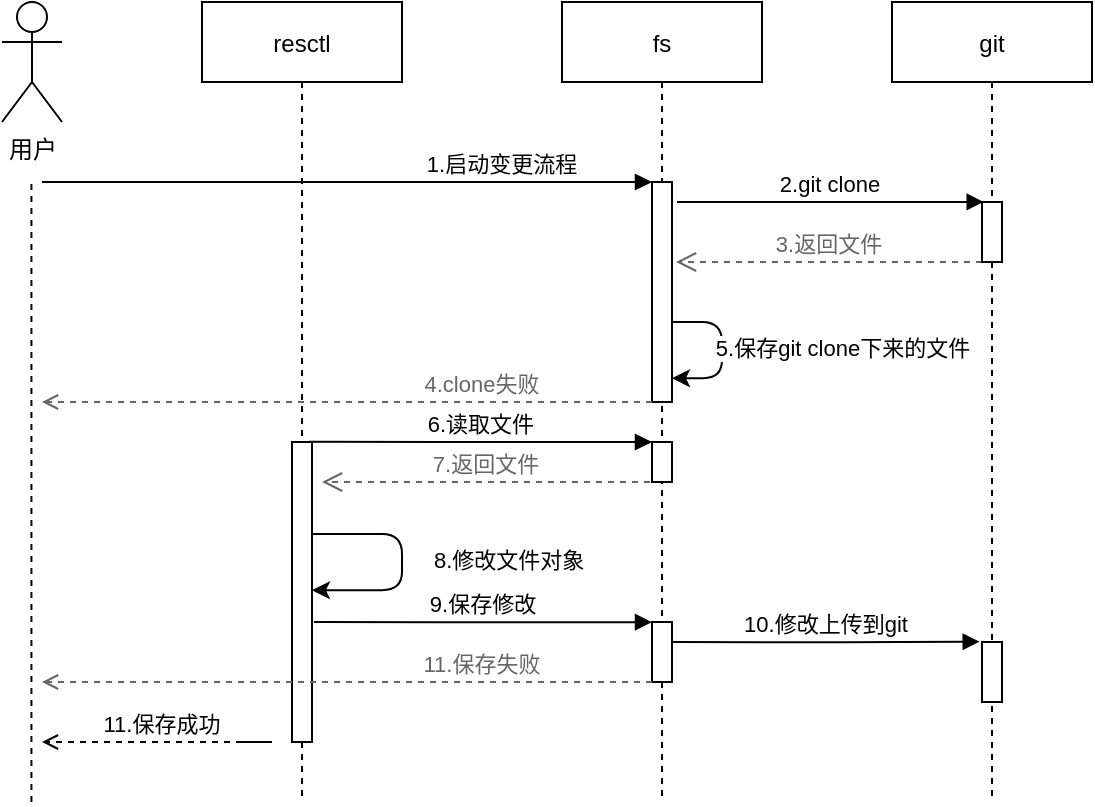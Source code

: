 <mxfile version="14.9.7" type="github">
  <diagram id="kgpKYQtTHZ0yAKxKKP6v" name="Page-1">
    <mxGraphModel dx="582" dy="589" grid="1" gridSize="10" guides="1" tooltips="1" connect="1" arrows="1" fold="1" page="1" pageScale="1" pageWidth="850" pageHeight="1100" math="0" shadow="0">
      <root>
        <mxCell id="0" />
        <mxCell id="1" parent="0" />
        <mxCell id="3nuBFxr9cyL0pnOWT2aG-1" value="resctl" style="shape=umlLifeline;perimeter=lifelinePerimeter;container=1;collapsible=0;recursiveResize=0;rounded=0;shadow=0;strokeWidth=1;" parent="1" vertex="1">
          <mxGeometry x="120" y="80" width="100" height="400" as="geometry" />
        </mxCell>
        <mxCell id="N36mtjdbT1QkHa601l1j-33" value="" style="points=[];perimeter=orthogonalPerimeter;rounded=0;shadow=0;strokeWidth=1;" vertex="1" parent="3nuBFxr9cyL0pnOWT2aG-1">
          <mxGeometry x="45" y="220" width="10" height="150" as="geometry" />
        </mxCell>
        <mxCell id="N36mtjdbT1QkHa601l1j-37" value="" style="edgeStyle=segmentEdgeStyle;endArrow=classic;html=1;entryX=1.3;entryY=0.494;entryDx=0;entryDy=0;entryPerimeter=0;" edge="1" parent="3nuBFxr9cyL0pnOWT2aG-1">
          <mxGeometry width="50" height="50" relative="1" as="geometry">
            <mxPoint x="55" y="266" as="sourcePoint" />
            <mxPoint x="55" y="294.1" as="targetPoint" />
            <Array as="points">
              <mxPoint x="100" y="266" />
              <mxPoint x="100" y="294" />
            </Array>
          </mxGeometry>
        </mxCell>
        <mxCell id="N36mtjdbT1QkHa601l1j-38" value="&amp;nbsp; 8.修改文件对象" style="edgeLabel;html=1;align=center;verticalAlign=middle;resizable=0;points=[];" vertex="1" connectable="0" parent="N36mtjdbT1QkHa601l1j-37">
          <mxGeometry x="-0.013" y="1" relative="1" as="geometry">
            <mxPoint x="49" y="-1" as="offset" />
          </mxGeometry>
        </mxCell>
        <mxCell id="3nuBFxr9cyL0pnOWT2aG-5" value="fs" style="shape=umlLifeline;perimeter=lifelinePerimeter;container=1;collapsible=0;recursiveResize=0;rounded=0;shadow=0;strokeWidth=1;" parent="1" vertex="1">
          <mxGeometry x="300" y="80" width="100" height="400" as="geometry" />
        </mxCell>
        <mxCell id="N36mtjdbT1QkHa601l1j-8" value="用户" style="shape=umlActor;verticalLabelPosition=bottom;verticalAlign=top;html=1;outlineConnect=0;" vertex="1" parent="1">
          <mxGeometry x="20" y="80" width="30" height="60" as="geometry" />
        </mxCell>
        <mxCell id="N36mtjdbT1QkHa601l1j-14" value="3.返回文件" style="verticalAlign=bottom;endArrow=open;dashed=1;endSize=8;shadow=0;strokeWidth=1;strokeColor=#666666;fontColor=#666666;" edge="1" parent="1" source="N36mtjdbT1QkHa601l1j-23">
          <mxGeometry relative="1" as="geometry">
            <mxPoint x="357" y="210" as="targetPoint" />
            <mxPoint x="420" y="229.71" as="sourcePoint" />
            <Array as="points">
              <mxPoint x="410" y="210" />
            </Array>
          </mxGeometry>
        </mxCell>
        <mxCell id="N36mtjdbT1QkHa601l1j-18" value="" style="endArrow=none;dashed=1;html=1;" edge="1" parent="1">
          <mxGeometry width="50" height="50" relative="1" as="geometry">
            <mxPoint x="34.71" y="480" as="sourcePoint" />
            <mxPoint x="34.71" y="170" as="targetPoint" />
          </mxGeometry>
        </mxCell>
        <mxCell id="N36mtjdbT1QkHa601l1j-19" value="1.启动变更流程" style="verticalAlign=bottom;endArrow=block;shadow=0;strokeWidth=1;" edge="1" parent="1" target="N36mtjdbT1QkHa601l1j-15">
          <mxGeometry x="0.508" relative="1" as="geometry">
            <mxPoint x="40" y="170" as="sourcePoint" />
            <mxPoint x="215" y="170" as="targetPoint" />
            <mxPoint as="offset" />
          </mxGeometry>
        </mxCell>
        <mxCell id="N36mtjdbT1QkHa601l1j-15" value="" style="points=[];perimeter=orthogonalPerimeter;rounded=0;shadow=0;strokeWidth=1;" vertex="1" parent="1">
          <mxGeometry x="345" y="170" width="10" height="110" as="geometry" />
        </mxCell>
        <mxCell id="N36mtjdbT1QkHa601l1j-21" value="git" style="shape=umlLifeline;perimeter=lifelinePerimeter;container=1;collapsible=0;recursiveResize=0;rounded=0;shadow=0;strokeWidth=1;" vertex="1" parent="1">
          <mxGeometry x="465" y="80" width="100" height="400" as="geometry" />
        </mxCell>
        <mxCell id="N36mtjdbT1QkHa601l1j-42" value="" style="points=[];perimeter=orthogonalPerimeter;rounded=0;shadow=0;strokeWidth=1;" vertex="1" parent="N36mtjdbT1QkHa601l1j-21">
          <mxGeometry x="45" y="320" width="10" height="30" as="geometry" />
        </mxCell>
        <mxCell id="N36mtjdbT1QkHa601l1j-22" value="2.git clone" style="verticalAlign=bottom;endArrow=block;shadow=0;strokeWidth=1;entryX=0.086;entryY=-0.001;entryDx=0;entryDy=0;entryPerimeter=0;" edge="1" parent="1" target="N36mtjdbT1QkHa601l1j-23">
          <mxGeometry relative="1" as="geometry">
            <mxPoint x="357.5" y="180" as="sourcePoint" />
            <mxPoint x="472.5" y="180" as="targetPoint" />
          </mxGeometry>
        </mxCell>
        <mxCell id="N36mtjdbT1QkHa601l1j-23" value="" style="points=[];perimeter=orthogonalPerimeter;rounded=0;shadow=0;strokeWidth=1;" vertex="1" parent="1">
          <mxGeometry x="510" y="180" width="10" height="30" as="geometry" />
        </mxCell>
        <mxCell id="N36mtjdbT1QkHa601l1j-32" value="4.clone失败" style="verticalAlign=bottom;endArrow=open;shadow=0;strokeWidth=1;dashed=1;strokeColor=#666666;fontColor=#666666;" edge="1" parent="1">
          <mxGeometry x="-0.443" relative="1" as="geometry">
            <mxPoint x="345" y="280" as="sourcePoint" />
            <mxPoint x="40" y="280" as="targetPoint" />
            <mxPoint as="offset" />
          </mxGeometry>
        </mxCell>
        <mxCell id="N36mtjdbT1QkHa601l1j-34" value="" style="points=[];perimeter=orthogonalPerimeter;rounded=0;shadow=0;strokeWidth=1;" vertex="1" parent="1">
          <mxGeometry x="345" y="300" width="10" height="20" as="geometry" />
        </mxCell>
        <mxCell id="N36mtjdbT1QkHa601l1j-35" value="6.读取文件" style="verticalAlign=bottom;endArrow=block;shadow=0;strokeWidth=1;exitX=0.843;exitY=-0.001;exitDx=0;exitDy=0;exitPerimeter=0;" edge="1" parent="1" source="N36mtjdbT1QkHa601l1j-33">
          <mxGeometry relative="1" as="geometry">
            <mxPoint x="180" y="300" as="sourcePoint" />
            <mxPoint x="345" y="300" as="targetPoint" />
            <Array as="points">
              <mxPoint x="250" y="300" />
            </Array>
          </mxGeometry>
        </mxCell>
        <mxCell id="N36mtjdbT1QkHa601l1j-36" value="7.返回文件" style="verticalAlign=bottom;endArrow=open;dashed=1;endSize=8;shadow=0;strokeWidth=1;strokeColor=#666666;fontColor=#666666;" edge="1" parent="1">
          <mxGeometry relative="1" as="geometry">
            <mxPoint x="180" y="320" as="targetPoint" />
            <mxPoint x="344" y="320" as="sourcePoint" />
            <Array as="points">
              <mxPoint x="233" y="320" />
            </Array>
          </mxGeometry>
        </mxCell>
        <mxCell id="N36mtjdbT1QkHa601l1j-39" value="" style="points=[];perimeter=orthogonalPerimeter;rounded=0;shadow=0;strokeWidth=1;" vertex="1" parent="1">
          <mxGeometry x="345" y="390" width="10" height="30" as="geometry" />
        </mxCell>
        <mxCell id="N36mtjdbT1QkHa601l1j-40" value="9.保存修改" style="verticalAlign=bottom;endArrow=block;shadow=0;strokeWidth=1;" edge="1" parent="1">
          <mxGeometry relative="1" as="geometry">
            <mxPoint x="176" y="390" as="sourcePoint" />
            <mxPoint x="345" y="390.11" as="targetPoint" />
            <Array as="points">
              <mxPoint x="250" y="390.11" />
            </Array>
          </mxGeometry>
        </mxCell>
        <mxCell id="N36mtjdbT1QkHa601l1j-41" value="10.修改上传到git" style="verticalAlign=bottom;endArrow=block;shadow=0;strokeWidth=1;entryX=-0.114;entryY=-0.005;entryDx=0;entryDy=0;entryPerimeter=0;" edge="1" parent="1" target="N36mtjdbT1QkHa601l1j-42">
          <mxGeometry relative="1" as="geometry">
            <mxPoint x="355" y="400" as="sourcePoint" />
            <mxPoint x="500" y="400" as="targetPoint" />
            <Array as="points">
              <mxPoint x="429" y="400.11" />
            </Array>
          </mxGeometry>
        </mxCell>
        <mxCell id="N36mtjdbT1QkHa601l1j-43" value="11.保存失败" style="verticalAlign=bottom;endArrow=open;shadow=0;strokeWidth=1;dashed=1;strokeColor=#666666;fontColor=#666666;" edge="1" parent="1">
          <mxGeometry x="-0.443" relative="1" as="geometry">
            <mxPoint x="345" y="420" as="sourcePoint" />
            <mxPoint x="40" y="420" as="targetPoint" />
            <mxPoint as="offset" />
          </mxGeometry>
        </mxCell>
        <mxCell id="N36mtjdbT1QkHa601l1j-44" value="11.保存成功" style="verticalAlign=bottom;endArrow=open;shadow=0;strokeWidth=1;dashed=1;" edge="1" parent="1">
          <mxGeometry x="0.143" relative="1" as="geometry">
            <mxPoint x="140" y="450" as="sourcePoint" />
            <mxPoint x="40" y="450" as="targetPoint" />
            <mxPoint as="offset" />
            <Array as="points">
              <mxPoint x="160" y="450" />
            </Array>
          </mxGeometry>
        </mxCell>
        <mxCell id="N36mtjdbT1QkHa601l1j-45" value="" style="edgeStyle=segmentEdgeStyle;endArrow=classic;html=1;entryX=1.3;entryY=0.494;entryDx=0;entryDy=0;entryPerimeter=0;" edge="1" parent="1">
          <mxGeometry width="50" height="50" relative="1" as="geometry">
            <mxPoint x="355" y="240" as="sourcePoint" />
            <mxPoint x="355" y="268.1" as="targetPoint" />
            <Array as="points">
              <mxPoint x="380" y="240" />
              <mxPoint x="380" y="268" />
            </Array>
          </mxGeometry>
        </mxCell>
        <mxCell id="N36mtjdbT1QkHa601l1j-46" value="5.保存git clone下来的文件" style="edgeLabel;html=1;align=center;verticalAlign=middle;resizable=0;points=[];" vertex="1" connectable="0" parent="N36mtjdbT1QkHa601l1j-45">
          <mxGeometry x="-0.013" y="1" relative="1" as="geometry">
            <mxPoint x="59" y="-1" as="offset" />
          </mxGeometry>
        </mxCell>
      </root>
    </mxGraphModel>
  </diagram>
</mxfile>
